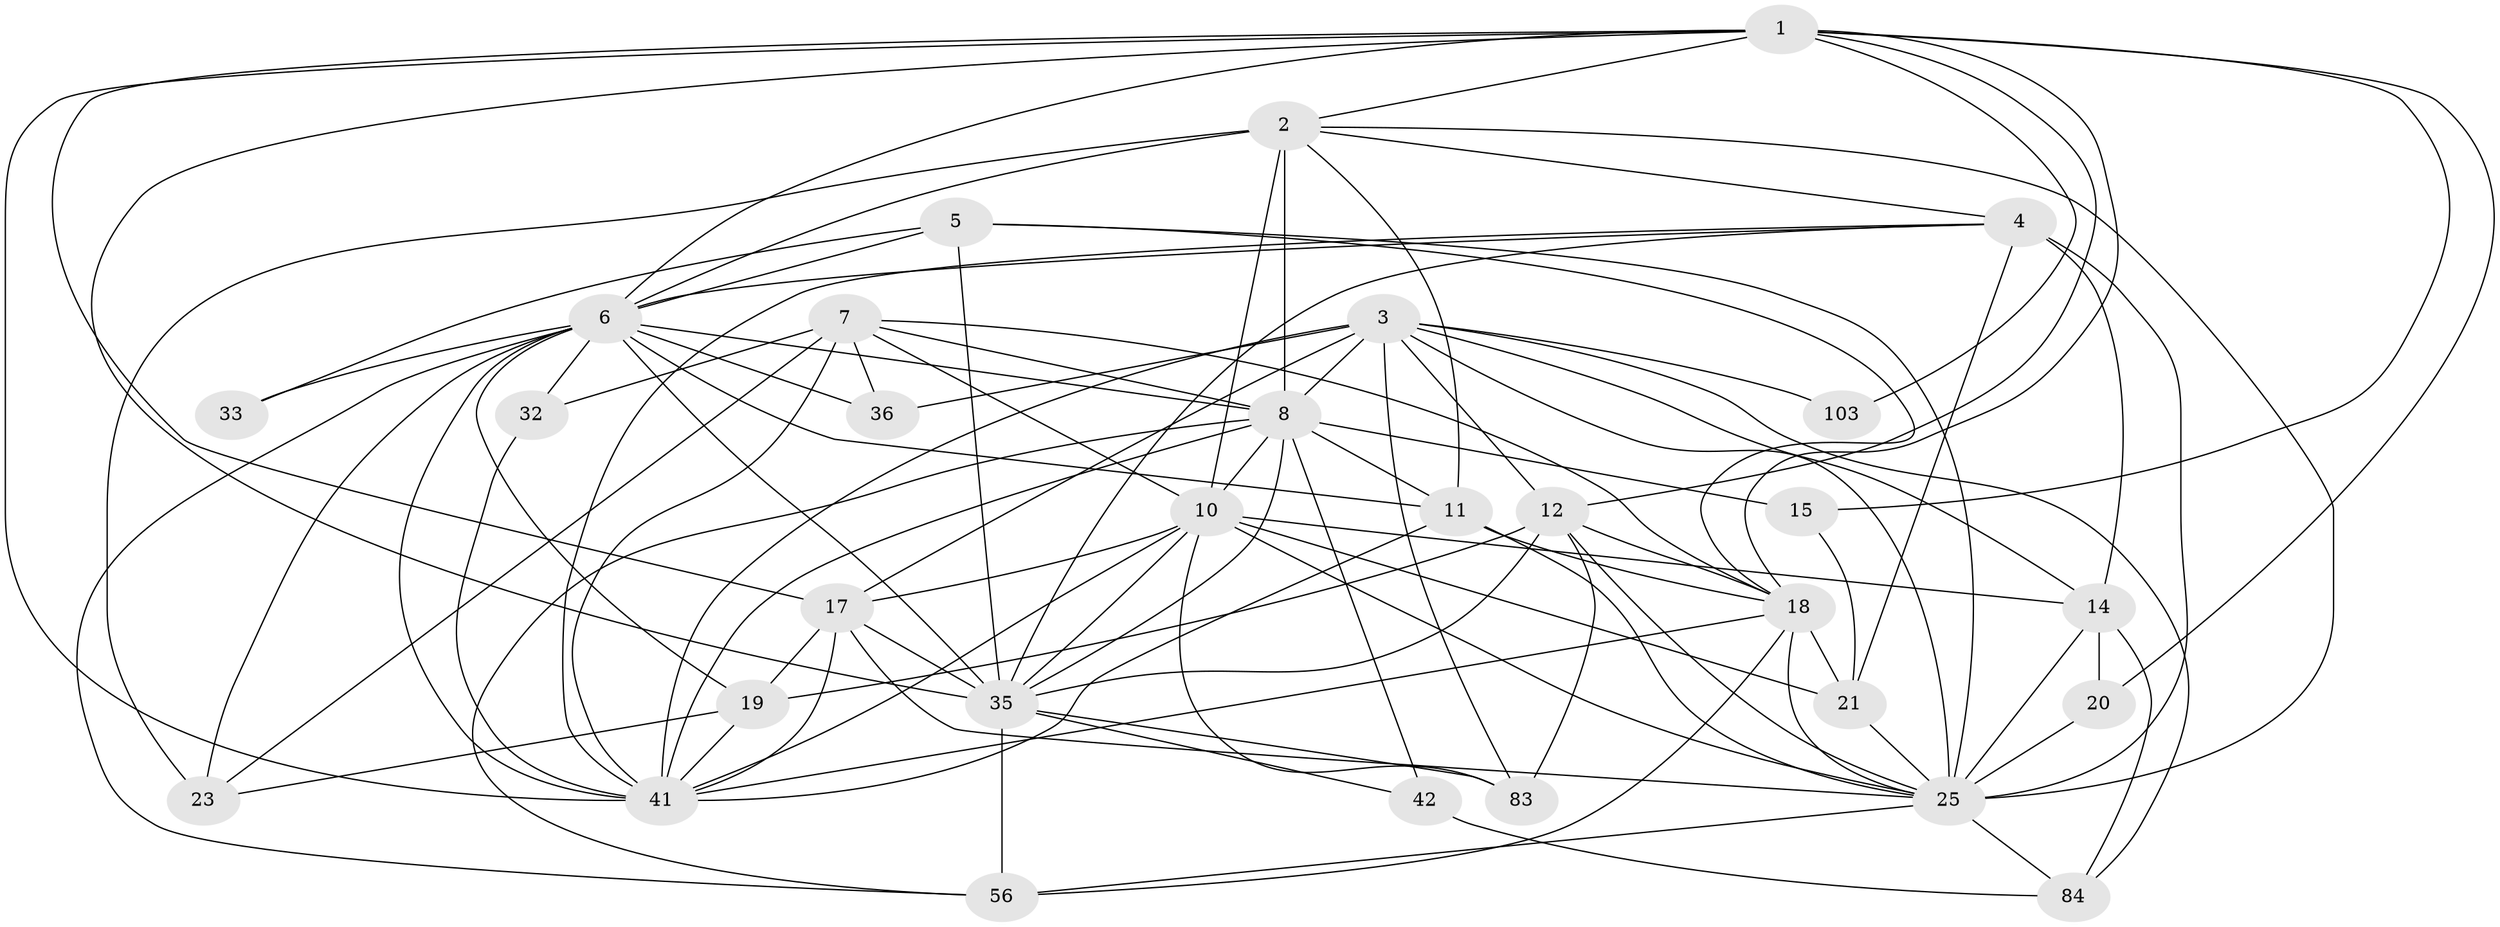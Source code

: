 // original degree distribution, {4: 0.18446601941747573, 3: 0.2912621359223301, 6: 0.13592233009708737, 7: 0.04854368932038835, 5: 0.1650485436893204, 2: 0.1650485436893204, 8: 0.009708737864077669}
// Generated by graph-tools (version 1.1) at 2025/18/03/04/25 18:18:50]
// undirected, 30 vertices, 100 edges
graph export_dot {
graph [start="1"]
  node [color=gray90,style=filled];
  1 [super="+47+24"];
  2 [super="+22"];
  3 [super="+31+51"];
  4 [super="+9"];
  5 [super="+76"];
  6 [super="+101+30+37+77"];
  7 [super="+68"];
  8 [super="+52+26"];
  10 [super="+93+16+90"];
  11 [super="+38"];
  12 [super="+13+44"];
  14 [super="+39"];
  15 [super="+72"];
  17 [super="+43+88"];
  18 [super="+98+45"];
  19 [super="+27"];
  20 [super="+99"];
  21 [super="+34"];
  23 [super="+69+81"];
  25 [super="+97+78+46"];
  32 [super="+66"];
  33 [super="+71"];
  35 [super="+80+48+70+50"];
  36;
  41 [super="+49+60"];
  42 [super="+82"];
  56;
  83;
  84 [super="+94"];
  103;
  1 -- 35;
  1 -- 103;
  1 -- 15;
  1 -- 20;
  1 -- 17;
  1 -- 6;
  1 -- 18;
  1 -- 12;
  1 -- 2;
  1 -- 41;
  2 -- 4;
  2 -- 6 [weight=2];
  2 -- 8 [weight=3];
  2 -- 10 [weight=2];
  2 -- 11;
  2 -- 23;
  2 -- 25 [weight=3];
  3 -- 17 [weight=2];
  3 -- 83;
  3 -- 103;
  3 -- 8 [weight=2];
  3 -- 25;
  3 -- 14 [weight=2];
  3 -- 36 [weight=2];
  3 -- 84;
  3 -- 12;
  3 -- 41;
  4 -- 35;
  4 -- 6;
  4 -- 14;
  4 -- 21 [weight=2];
  4 -- 25 [weight=3];
  4 -- 41;
  5 -- 35;
  5 -- 25;
  5 -- 18;
  5 -- 6;
  5 -- 33;
  6 -- 56;
  6 -- 35 [weight=2];
  6 -- 36;
  6 -- 23 [weight=2];
  6 -- 8;
  6 -- 32;
  6 -- 33 [weight=2];
  6 -- 11;
  6 -- 41 [weight=2];
  6 -- 19;
  7 -- 36;
  7 -- 18;
  7 -- 8;
  7 -- 32;
  7 -- 23;
  7 -- 41 [weight=2];
  7 -- 10;
  8 -- 42;
  8 -- 35 [weight=2];
  8 -- 10;
  8 -- 11;
  8 -- 15;
  8 -- 41;
  8 -- 56;
  10 -- 21;
  10 -- 14;
  10 -- 83;
  10 -- 25 [weight=3];
  10 -- 41 [weight=2];
  10 -- 35;
  10 -- 17;
  11 -- 18;
  11 -- 25;
  11 -- 41;
  12 -- 18;
  12 -- 83;
  12 -- 25;
  12 -- 19;
  12 -- 35;
  14 -- 20;
  14 -- 84;
  14 -- 25;
  15 -- 21;
  17 -- 35 [weight=2];
  17 -- 41 [weight=2];
  17 -- 19 [weight=2];
  17 -- 25;
  18 -- 21;
  18 -- 56;
  18 -- 25 [weight=2];
  18 -- 41 [weight=2];
  19 -- 41;
  19 -- 23;
  20 -- 25 [weight=2];
  21 -- 25;
  25 -- 56;
  25 -- 84;
  32 -- 41;
  35 -- 56;
  35 -- 42;
  35 -- 83;
  42 -- 84;
}
